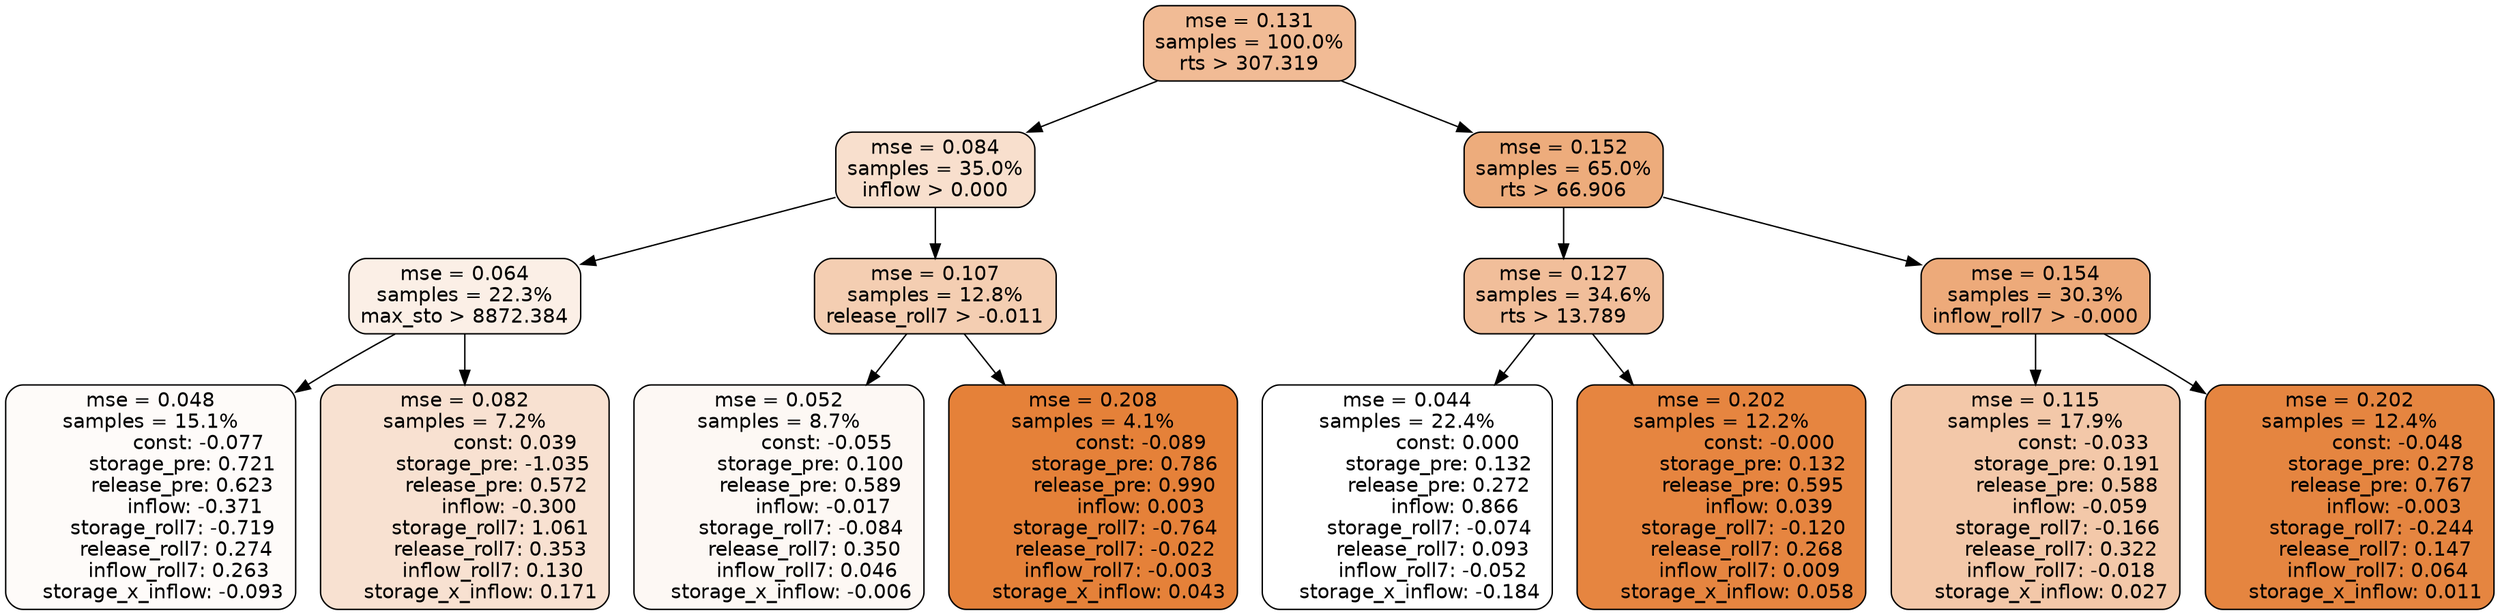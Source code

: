 digraph tree {
node [shape=rectangle, style="filled, rounded", color="black", fontname=helvetica] ;
edge [fontname=helvetica] ;
	"0" [label="mse = 0.131
samples = 100.0%
rts > 307.319", fillcolor="#f1bb95"]
	"8" [label="mse = 0.084
samples = 35.0%
inflow > 0.000", fillcolor="#f8dfcd"]
	"1" [label="mse = 0.152
samples = 65.0%
rts > 66.906", fillcolor="#edac7c"]
	"9" [label="mse = 0.064
samples = 22.3%
max_sto > 8872.384", fillcolor="#fbefe6"]
	"12" [label="mse = 0.107
samples = 12.8%
release_roll7 > -0.011", fillcolor="#f4ceb2"]
	"2" [label="mse = 0.127
samples = 34.6%
rts > 13.789", fillcolor="#f1be9a"]
	"5" [label="mse = 0.154
samples = 30.3%
inflow_roll7 > -0.000", fillcolor="#edaa7a"]
	"10" [label="mse = 0.048
samples = 15.1%
               const: -0.077
          storage_pre: 0.721
          release_pre: 0.623
              inflow: -0.371
       storage_roll7: -0.719
        release_roll7: 0.274
         inflow_roll7: 0.263
    storage_x_inflow: -0.093", fillcolor="#fefbf9"]
	"11" [label="mse = 0.082
samples = 7.2%
                const: 0.039
         storage_pre: -1.035
          release_pre: 0.572
              inflow: -0.300
        storage_roll7: 1.061
        release_roll7: 0.353
         inflow_roll7: 0.130
     storage_x_inflow: 0.171", fillcolor="#f8e1d1"]
	"13" [label="mse = 0.052
samples = 8.7%
               const: -0.055
          storage_pre: 0.100
          release_pre: 0.589
              inflow: -0.017
       storage_roll7: -0.084
        release_roll7: 0.350
         inflow_roll7: 0.046
    storage_x_inflow: -0.006", fillcolor="#fdf8f4"]
	"14" [label="mse = 0.208
samples = 4.1%
               const: -0.089
          storage_pre: 0.786
          release_pre: 0.990
               inflow: 0.003
       storage_roll7: -0.764
       release_roll7: -0.022
        inflow_roll7: -0.003
     storage_x_inflow: 0.043", fillcolor="#e58139"]
	"3" [label="mse = 0.044
samples = 22.4%
                const: 0.000
          storage_pre: 0.132
          release_pre: 0.272
               inflow: 0.866
       storage_roll7: -0.074
        release_roll7: 0.093
        inflow_roll7: -0.052
    storage_x_inflow: -0.184", fillcolor="#ffffff"]
	"4" [label="mse = 0.202
samples = 12.2%
               const: -0.000
          storage_pre: 0.132
          release_pre: 0.595
               inflow: 0.039
       storage_roll7: -0.120
        release_roll7: 0.268
         inflow_roll7: 0.009
     storage_x_inflow: 0.058", fillcolor="#e68540"]
	"6" [label="mse = 0.115
samples = 17.9%
               const: -0.033
          storage_pre: 0.191
          release_pre: 0.588
              inflow: -0.059
       storage_roll7: -0.166
        release_roll7: 0.322
        inflow_roll7: -0.018
     storage_x_inflow: 0.027", fillcolor="#f3c8a9"]
	"7" [label="mse = 0.202
samples = 12.4%
               const: -0.048
          storage_pre: 0.278
          release_pre: 0.767
              inflow: -0.003
       storage_roll7: -0.244
        release_roll7: 0.147
         inflow_roll7: 0.064
     storage_x_inflow: 0.011", fillcolor="#e58540"]

	"0" -> "1"
	"0" -> "8"
	"8" -> "9"
	"8" -> "12"
	"1" -> "2"
	"1" -> "5"
	"9" -> "10"
	"9" -> "11"
	"12" -> "13"
	"12" -> "14"
	"2" -> "3"
	"2" -> "4"
	"5" -> "6"
	"5" -> "7"
}